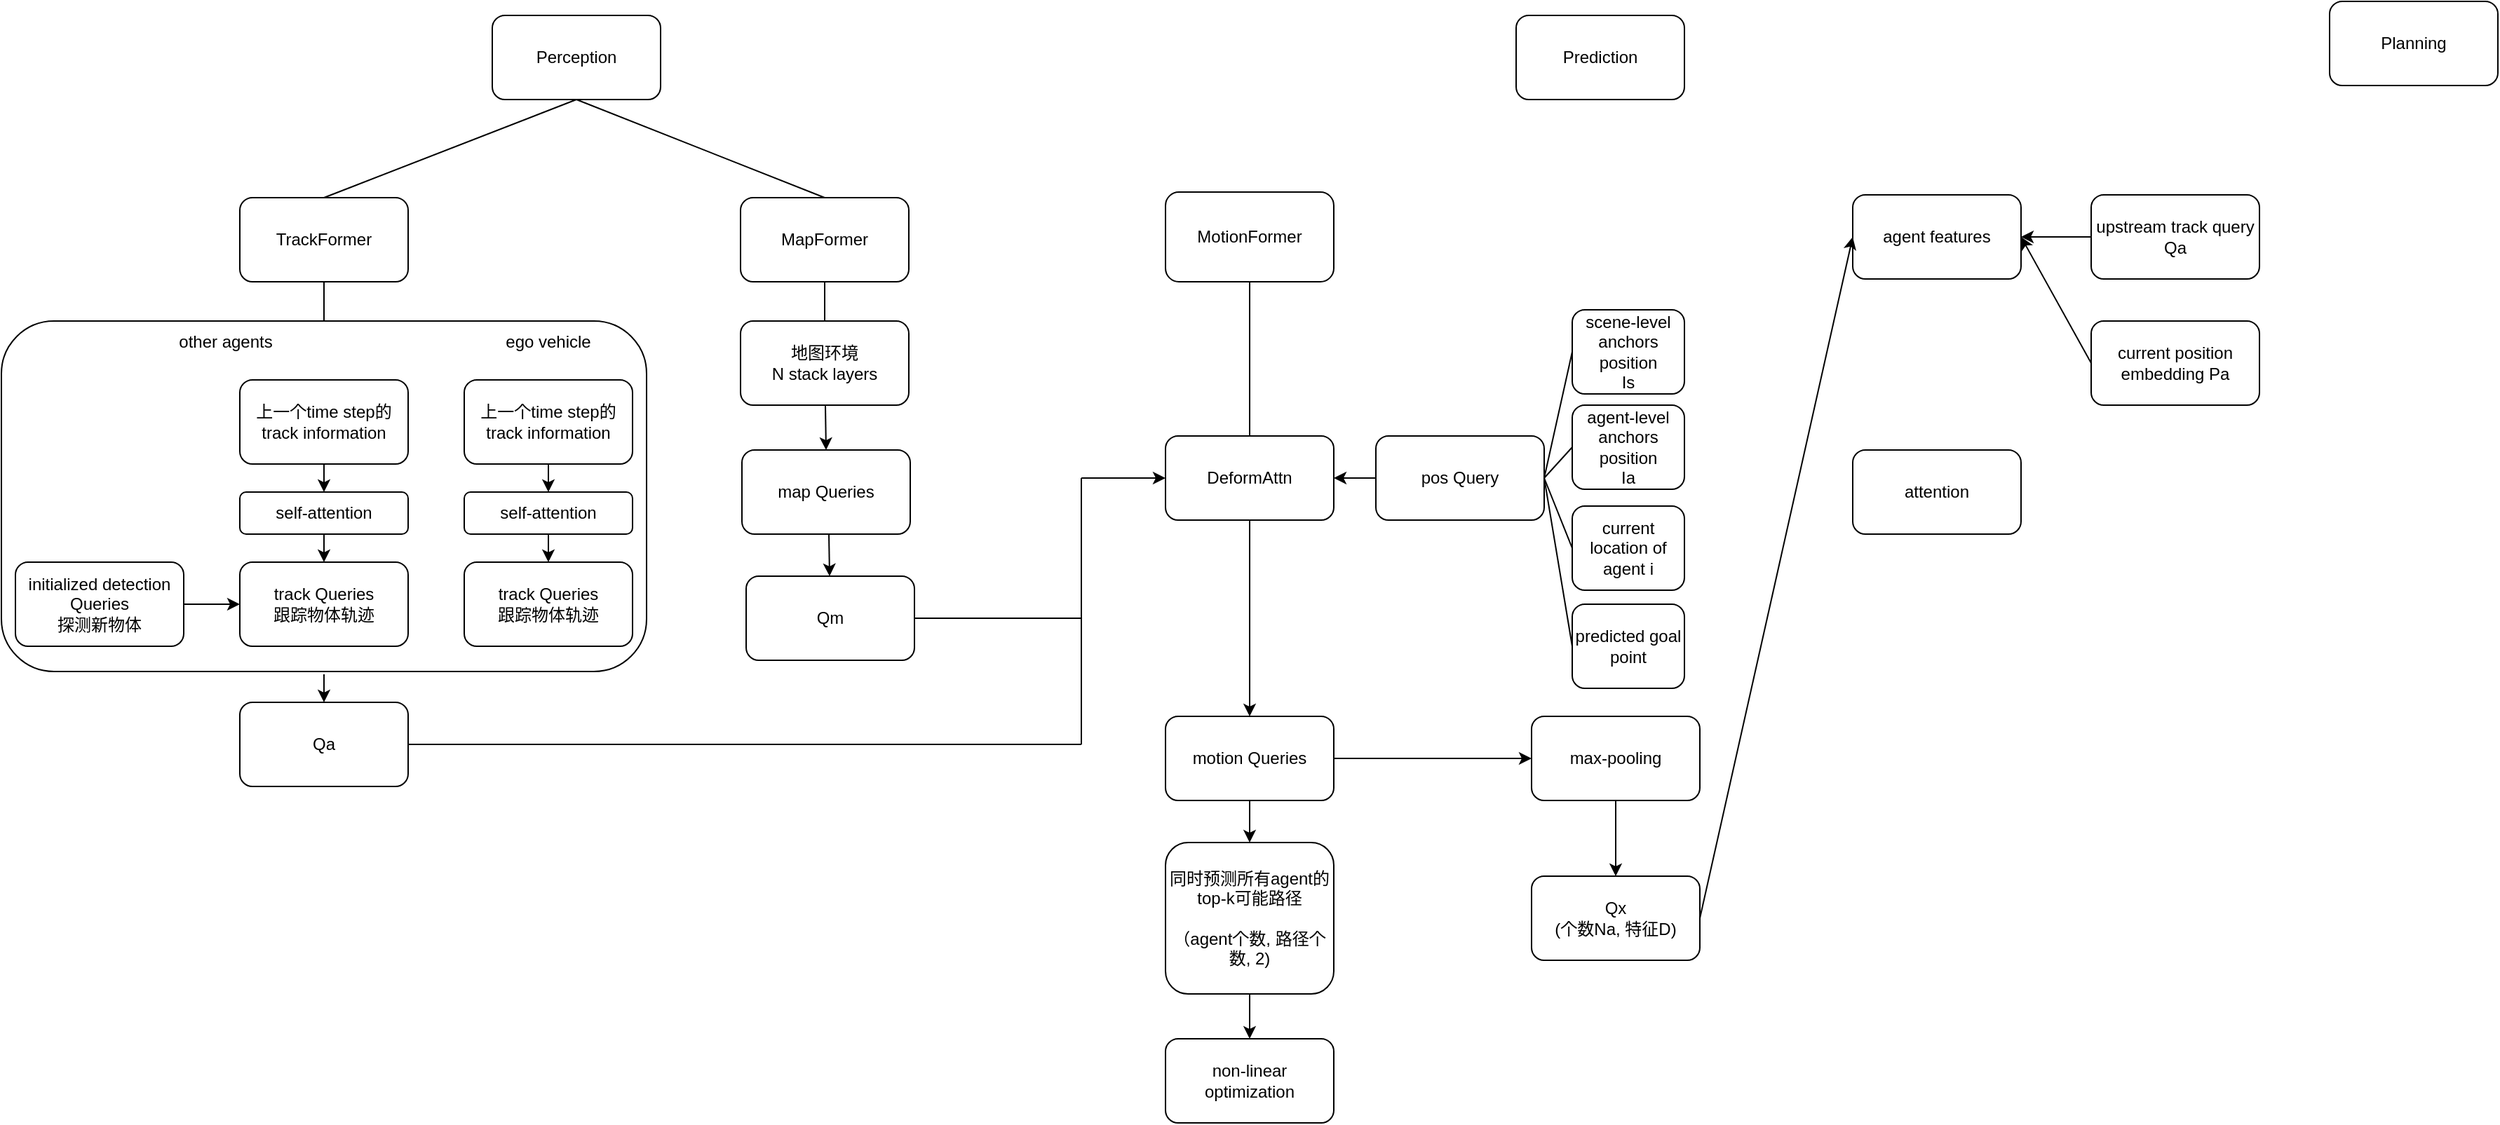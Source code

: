 <mxfile version="24.7.16">
  <diagram name="第 1 页" id="lg_SpBoe9I4gKLeaDJEI">
    <mxGraphModel dx="1118" dy="555" grid="1" gridSize="10" guides="1" tooltips="1" connect="1" arrows="1" fold="1" page="1" pageScale="1" pageWidth="827" pageHeight="1169" math="0" shadow="0">
      <root>
        <mxCell id="0" />
        <mxCell id="1" parent="0" />
        <mxCell id="r6HxHEpXDy4I0rtk-ksx-13" value="" style="rounded=1;whiteSpace=wrap;html=1;" parent="1" vertex="1">
          <mxGeometry x="30" y="268" width="460" height="250" as="geometry" />
        </mxCell>
        <mxCell id="r6HxHEpXDy4I0rtk-ksx-1" value="Perception" style="rounded=1;whiteSpace=wrap;html=1;" parent="1" vertex="1">
          <mxGeometry x="380" y="50" width="120" height="60" as="geometry" />
        </mxCell>
        <mxCell id="r6HxHEpXDy4I0rtk-ksx-2" value="Prediction" style="rounded=1;whiteSpace=wrap;html=1;" parent="1" vertex="1">
          <mxGeometry x="1110" y="50" width="120" height="60" as="geometry" />
        </mxCell>
        <mxCell id="r6HxHEpXDy4I0rtk-ksx-3" value="Planning" style="rounded=1;whiteSpace=wrap;html=1;" parent="1" vertex="1">
          <mxGeometry x="1690" y="40" width="120" height="60" as="geometry" />
        </mxCell>
        <mxCell id="r6HxHEpXDy4I0rtk-ksx-4" value="TrackFormer" style="rounded=1;whiteSpace=wrap;html=1;" parent="1" vertex="1">
          <mxGeometry x="200" y="180" width="120" height="60" as="geometry" />
        </mxCell>
        <mxCell id="r6HxHEpXDy4I0rtk-ksx-5" value="MapFormer" style="rounded=1;whiteSpace=wrap;html=1;" parent="1" vertex="1">
          <mxGeometry x="557" y="180" width="120" height="60" as="geometry" />
        </mxCell>
        <mxCell id="r6HxHEpXDy4I0rtk-ksx-6" value="initialized detection&lt;div&gt;Queries&lt;/div&gt;&lt;div&gt;探测新物体&lt;/div&gt;" style="rounded=1;whiteSpace=wrap;html=1;" parent="1" vertex="1">
          <mxGeometry x="40" y="440" width="120" height="60" as="geometry" />
        </mxCell>
        <mxCell id="r6HxHEpXDy4I0rtk-ksx-7" value="track Queries&lt;div&gt;跟踪物体轨迹&lt;/div&gt;" style="rounded=1;whiteSpace=wrap;html=1;" parent="1" vertex="1">
          <mxGeometry x="200" y="440" width="120" height="60" as="geometry" />
        </mxCell>
        <mxCell id="r6HxHEpXDy4I0rtk-ksx-8" value="self-attention" style="rounded=1;whiteSpace=wrap;html=1;" parent="1" vertex="1">
          <mxGeometry x="200" y="390" width="120" height="30" as="geometry" />
        </mxCell>
        <mxCell id="r6HxHEpXDy4I0rtk-ksx-9" value="上一个time step的track information" style="rounded=1;whiteSpace=wrap;html=1;" parent="1" vertex="1">
          <mxGeometry x="200" y="310" width="120" height="60" as="geometry" />
        </mxCell>
        <mxCell id="r6HxHEpXDy4I0rtk-ksx-10" value="track Queries&lt;div&gt;跟踪物体轨迹&lt;/div&gt;" style="rounded=1;whiteSpace=wrap;html=1;" parent="1" vertex="1">
          <mxGeometry x="360" y="440" width="120" height="60" as="geometry" />
        </mxCell>
        <mxCell id="r6HxHEpXDy4I0rtk-ksx-11" value="self-attention" style="rounded=1;whiteSpace=wrap;html=1;" parent="1" vertex="1">
          <mxGeometry x="360" y="390" width="120" height="30" as="geometry" />
        </mxCell>
        <mxCell id="r6HxHEpXDy4I0rtk-ksx-12" value="上一个time step的track information" style="rounded=1;whiteSpace=wrap;html=1;" parent="1" vertex="1">
          <mxGeometry x="360" y="310" width="120" height="60" as="geometry" />
        </mxCell>
        <mxCell id="r6HxHEpXDy4I0rtk-ksx-14" value="other agents" style="text;html=1;align=center;verticalAlign=middle;whiteSpace=wrap;rounded=0;" parent="1" vertex="1">
          <mxGeometry x="150" y="268" width="80" height="30" as="geometry" />
        </mxCell>
        <mxCell id="r6HxHEpXDy4I0rtk-ksx-15" value="ego vehicle" style="text;html=1;align=center;verticalAlign=middle;whiteSpace=wrap;rounded=0;" parent="1" vertex="1">
          <mxGeometry x="380" y="268" width="80" height="30" as="geometry" />
        </mxCell>
        <mxCell id="r6HxHEpXDy4I0rtk-ksx-16" value="" style="endArrow=classic;html=1;rounded=0;exitX=0.5;exitY=1;exitDx=0;exitDy=0;" parent="1" source="r6HxHEpXDy4I0rtk-ksx-9" target="r6HxHEpXDy4I0rtk-ksx-8" edge="1">
          <mxGeometry width="50" height="50" relative="1" as="geometry">
            <mxPoint x="450" y="340" as="sourcePoint" />
            <mxPoint x="500" y="290" as="targetPoint" />
          </mxGeometry>
        </mxCell>
        <mxCell id="r6HxHEpXDy4I0rtk-ksx-17" value="" style="endArrow=classic;html=1;rounded=0;exitX=0.5;exitY=1;exitDx=0;exitDy=0;" parent="1" source="r6HxHEpXDy4I0rtk-ksx-8" target="r6HxHEpXDy4I0rtk-ksx-7" edge="1">
          <mxGeometry width="50" height="50" relative="1" as="geometry">
            <mxPoint x="600" y="440" as="sourcePoint" />
            <mxPoint x="650" y="390" as="targetPoint" />
          </mxGeometry>
        </mxCell>
        <mxCell id="r6HxHEpXDy4I0rtk-ksx-18" value="" style="endArrow=classic;html=1;rounded=0;exitX=1;exitY=0.5;exitDx=0;exitDy=0;entryX=0;entryY=0.5;entryDx=0;entryDy=0;" parent="1" source="r6HxHEpXDy4I0rtk-ksx-6" target="r6HxHEpXDy4I0rtk-ksx-7" edge="1">
          <mxGeometry width="50" height="50" relative="1" as="geometry">
            <mxPoint x="160" y="480" as="sourcePoint" />
            <mxPoint x="210" y="430" as="targetPoint" />
          </mxGeometry>
        </mxCell>
        <mxCell id="r6HxHEpXDy4I0rtk-ksx-19" value="" style="endArrow=classic;html=1;rounded=0;exitX=0.5;exitY=1;exitDx=0;exitDy=0;entryX=0.5;entryY=0;entryDx=0;entryDy=0;" parent="1" source="r6HxHEpXDy4I0rtk-ksx-12" target="r6HxHEpXDy4I0rtk-ksx-11" edge="1">
          <mxGeometry width="50" height="50" relative="1" as="geometry">
            <mxPoint x="510" y="410" as="sourcePoint" />
            <mxPoint x="560" y="360" as="targetPoint" />
          </mxGeometry>
        </mxCell>
        <mxCell id="r6HxHEpXDy4I0rtk-ksx-20" value="" style="endArrow=classic;html=1;rounded=0;exitX=0.5;exitY=1;exitDx=0;exitDy=0;" parent="1" source="r6HxHEpXDy4I0rtk-ksx-11" target="r6HxHEpXDy4I0rtk-ksx-10" edge="1">
          <mxGeometry width="50" height="50" relative="1" as="geometry">
            <mxPoint x="570" y="490" as="sourcePoint" />
            <mxPoint x="620" y="440" as="targetPoint" />
          </mxGeometry>
        </mxCell>
        <mxCell id="r6HxHEpXDy4I0rtk-ksx-21" value="&lt;div&gt;地图环境&lt;/div&gt;N stack layers" style="rounded=1;whiteSpace=wrap;html=1;" parent="1" vertex="1">
          <mxGeometry x="557" y="268" width="120" height="60" as="geometry" />
        </mxCell>
        <mxCell id="r6HxHEpXDy4I0rtk-ksx-22" value="map Queries" style="rounded=1;whiteSpace=wrap;html=1;" parent="1" vertex="1">
          <mxGeometry x="558" y="360" width="120" height="60" as="geometry" />
        </mxCell>
        <mxCell id="r6HxHEpXDy4I0rtk-ksx-25" value="" style="endArrow=classic;html=1;rounded=0;entryX=0.5;entryY=0;entryDx=0;entryDy=0;" parent="1" source="r6HxHEpXDy4I0rtk-ksx-21" target="r6HxHEpXDy4I0rtk-ksx-22" edge="1">
          <mxGeometry width="50" height="50" relative="1" as="geometry">
            <mxPoint x="617" y="330" as="sourcePoint" />
            <mxPoint x="667" y="280" as="targetPoint" />
          </mxGeometry>
        </mxCell>
        <mxCell id="r6HxHEpXDy4I0rtk-ksx-26" value="MotionFormer" style="rounded=1;whiteSpace=wrap;html=1;" parent="1" vertex="1">
          <mxGeometry x="860" y="176" width="120" height="64" as="geometry" />
        </mxCell>
        <mxCell id="r6HxHEpXDy4I0rtk-ksx-27" value="Qa" style="rounded=1;whiteSpace=wrap;html=1;" parent="1" vertex="1">
          <mxGeometry x="200" y="540" width="120" height="60" as="geometry" />
        </mxCell>
        <mxCell id="r6HxHEpXDy4I0rtk-ksx-28" value="" style="endArrow=classic;html=1;rounded=0;" parent="1" target="r6HxHEpXDy4I0rtk-ksx-27" edge="1">
          <mxGeometry width="50" height="50" relative="1" as="geometry">
            <mxPoint x="260" y="520" as="sourcePoint" />
            <mxPoint x="310" y="470" as="targetPoint" />
          </mxGeometry>
        </mxCell>
        <mxCell id="r6HxHEpXDy4I0rtk-ksx-29" value="Qm" style="rounded=1;whiteSpace=wrap;html=1;" parent="1" vertex="1">
          <mxGeometry x="561" y="450" width="120" height="60" as="geometry" />
        </mxCell>
        <mxCell id="r6HxHEpXDy4I0rtk-ksx-30" value="" style="endArrow=classic;html=1;rounded=0;" parent="1" target="r6HxHEpXDy4I0rtk-ksx-29" edge="1">
          <mxGeometry width="50" height="50" relative="1" as="geometry">
            <mxPoint x="620" y="420" as="sourcePoint" />
            <mxPoint x="670" y="370" as="targetPoint" />
          </mxGeometry>
        </mxCell>
        <mxCell id="r6HxHEpXDy4I0rtk-ksx-31" value="" style="endArrow=none;html=1;rounded=0;exitX=1;exitY=0.5;exitDx=0;exitDy=0;" parent="1" source="r6HxHEpXDy4I0rtk-ksx-27" edge="1">
          <mxGeometry width="50" height="50" relative="1" as="geometry">
            <mxPoint x="590" y="450" as="sourcePoint" />
            <mxPoint x="800" y="570" as="targetPoint" />
          </mxGeometry>
        </mxCell>
        <mxCell id="r6HxHEpXDy4I0rtk-ksx-32" value="" style="endArrow=none;html=1;rounded=0;" parent="1" edge="1">
          <mxGeometry width="50" height="50" relative="1" as="geometry">
            <mxPoint x="800" y="570" as="sourcePoint" />
            <mxPoint x="800" y="380" as="targetPoint" />
          </mxGeometry>
        </mxCell>
        <mxCell id="r6HxHEpXDy4I0rtk-ksx-33" value="" style="endArrow=none;html=1;rounded=0;" parent="1" edge="1">
          <mxGeometry width="50" height="50" relative="1" as="geometry">
            <mxPoint x="681" y="480" as="sourcePoint" />
            <mxPoint x="800" y="480" as="targetPoint" />
          </mxGeometry>
        </mxCell>
        <mxCell id="r6HxHEpXDy4I0rtk-ksx-34" value="" style="endArrow=classic;html=1;rounded=0;entryX=0;entryY=0.5;entryDx=0;entryDy=0;" parent="1" target="XBj1yF4SLaZ5-RoXFRQB-3" edge="1">
          <mxGeometry width="50" height="50" relative="1" as="geometry">
            <mxPoint x="800" y="380" as="sourcePoint" />
            <mxPoint x="850" y="160" as="targetPoint" />
          </mxGeometry>
        </mxCell>
        <mxCell id="XBj1yF4SLaZ5-RoXFRQB-1" value="" style="endArrow=none;html=1;rounded=0;" parent="1" target="r6HxHEpXDy4I0rtk-ksx-13" edge="1">
          <mxGeometry width="50" height="50" relative="1" as="geometry">
            <mxPoint x="260" y="240" as="sourcePoint" />
            <mxPoint x="310" y="190" as="targetPoint" />
          </mxGeometry>
        </mxCell>
        <mxCell id="XBj1yF4SLaZ5-RoXFRQB-2" value="" style="endArrow=none;html=1;rounded=0;exitX=0.5;exitY=1;exitDx=0;exitDy=0;" parent="1" source="r6HxHEpXDy4I0rtk-ksx-5" target="r6HxHEpXDy4I0rtk-ksx-21" edge="1">
          <mxGeometry width="50" height="50" relative="1" as="geometry">
            <mxPoint x="620" y="240" as="sourcePoint" />
            <mxPoint x="670" y="190" as="targetPoint" />
          </mxGeometry>
        </mxCell>
        <mxCell id="XBj1yF4SLaZ5-RoXFRQB-3" value="DeformAttn" style="rounded=1;whiteSpace=wrap;html=1;" parent="1" vertex="1">
          <mxGeometry x="860" y="350" width="120" height="60" as="geometry" />
        </mxCell>
        <mxCell id="XBj1yF4SLaZ5-RoXFRQB-6" value="scene-level anchors position&lt;div&gt;Is&lt;/div&gt;" style="rounded=1;whiteSpace=wrap;html=1;" parent="1" vertex="1">
          <mxGeometry x="1150" y="260" width="80" height="60" as="geometry" />
        </mxCell>
        <mxCell id="XBj1yF4SLaZ5-RoXFRQB-7" value="agent-level anchors position&lt;div&gt;Ia&lt;/div&gt;" style="rounded=1;whiteSpace=wrap;html=1;" parent="1" vertex="1">
          <mxGeometry x="1150" y="328" width="80" height="60" as="geometry" />
        </mxCell>
        <mxCell id="XBj1yF4SLaZ5-RoXFRQB-8" value="current location of agent i" style="rounded=1;whiteSpace=wrap;html=1;" parent="1" vertex="1">
          <mxGeometry x="1150" y="400" width="80" height="60" as="geometry" />
        </mxCell>
        <mxCell id="XBj1yF4SLaZ5-RoXFRQB-9" value="predicted goal point" style="rounded=1;whiteSpace=wrap;html=1;" parent="1" vertex="1">
          <mxGeometry x="1150" y="470" width="80" height="60" as="geometry" />
        </mxCell>
        <mxCell id="XBj1yF4SLaZ5-RoXFRQB-10" value="pos Query" style="rounded=1;whiteSpace=wrap;html=1;" parent="1" vertex="1">
          <mxGeometry x="1010" y="350" width="120" height="60" as="geometry" />
        </mxCell>
        <mxCell id="XBj1yF4SLaZ5-RoXFRQB-12" value="" style="endArrow=none;html=1;rounded=0;exitX=0;exitY=0.5;exitDx=0;exitDy=0;entryX=1;entryY=0.5;entryDx=0;entryDy=0;" parent="1" source="XBj1yF4SLaZ5-RoXFRQB-6" target="XBj1yF4SLaZ5-RoXFRQB-10" edge="1">
          <mxGeometry width="50" height="50" relative="1" as="geometry">
            <mxPoint x="1110" y="360" as="sourcePoint" />
            <mxPoint x="1160" y="310" as="targetPoint" />
          </mxGeometry>
        </mxCell>
        <mxCell id="XBj1yF4SLaZ5-RoXFRQB-13" value="" style="endArrow=none;html=1;rounded=0;exitX=0;exitY=0.5;exitDx=0;exitDy=0;entryX=1;entryY=0.5;entryDx=0;entryDy=0;" parent="1" source="XBj1yF4SLaZ5-RoXFRQB-7" target="XBj1yF4SLaZ5-RoXFRQB-10" edge="1">
          <mxGeometry width="50" height="50" relative="1" as="geometry">
            <mxPoint x="1190" y="530" as="sourcePoint" />
            <mxPoint x="1230" y="350" as="targetPoint" />
          </mxGeometry>
        </mxCell>
        <mxCell id="XBj1yF4SLaZ5-RoXFRQB-14" value="" style="endArrow=none;html=1;rounded=0;exitX=0;exitY=0.5;exitDx=0;exitDy=0;entryX=1;entryY=0.5;entryDx=0;entryDy=0;" parent="1" source="XBj1yF4SLaZ5-RoXFRQB-8" target="XBj1yF4SLaZ5-RoXFRQB-10" edge="1">
          <mxGeometry width="50" height="50" relative="1" as="geometry">
            <mxPoint x="1230" y="510" as="sourcePoint" />
            <mxPoint x="1280" y="460" as="targetPoint" />
          </mxGeometry>
        </mxCell>
        <mxCell id="XBj1yF4SLaZ5-RoXFRQB-15" value="" style="endArrow=none;html=1;rounded=0;entryX=0;entryY=0.5;entryDx=0;entryDy=0;exitX=1;exitY=0.5;exitDx=0;exitDy=0;" parent="1" source="XBj1yF4SLaZ5-RoXFRQB-10" target="XBj1yF4SLaZ5-RoXFRQB-9" edge="1">
          <mxGeometry width="50" height="50" relative="1" as="geometry">
            <mxPoint x="1320" y="380" as="sourcePoint" />
            <mxPoint x="1370" y="330" as="targetPoint" />
          </mxGeometry>
        </mxCell>
        <mxCell id="XBj1yF4SLaZ5-RoXFRQB-16" value="&lt;div&gt;同时预测所有agent的top-k可能路径&lt;/div&gt;&lt;div&gt;&lt;br&gt;&lt;/div&gt;&lt;div&gt;（agent个数, 路径个数, 2)&lt;/div&gt;" style="rounded=1;whiteSpace=wrap;html=1;" parent="1" vertex="1">
          <mxGeometry x="860" y="640" width="120" height="108" as="geometry" />
        </mxCell>
        <mxCell id="XBj1yF4SLaZ5-RoXFRQB-17" value="" style="endArrow=classic;html=1;rounded=0;exitX=0;exitY=0.5;exitDx=0;exitDy=0;entryX=1;entryY=0.5;entryDx=0;entryDy=0;" parent="1" source="XBj1yF4SLaZ5-RoXFRQB-10" target="XBj1yF4SLaZ5-RoXFRQB-3" edge="1">
          <mxGeometry width="50" height="50" relative="1" as="geometry">
            <mxPoint x="1080" y="520" as="sourcePoint" />
            <mxPoint x="1130" y="470" as="targetPoint" />
          </mxGeometry>
        </mxCell>
        <mxCell id="XBj1yF4SLaZ5-RoXFRQB-18" value="" style="endArrow=none;html=1;rounded=0;entryX=0.5;entryY=1;entryDx=0;entryDy=0;exitX=0.5;exitY=0;exitDx=0;exitDy=0;" parent="1" source="XBj1yF4SLaZ5-RoXFRQB-3" target="r6HxHEpXDy4I0rtk-ksx-26" edge="1">
          <mxGeometry width="50" height="50" relative="1" as="geometry">
            <mxPoint x="900" y="320" as="sourcePoint" />
            <mxPoint x="950" y="270" as="targetPoint" />
          </mxGeometry>
        </mxCell>
        <mxCell id="XBj1yF4SLaZ5-RoXFRQB-19" value="non-linear optimization" style="rounded=1;whiteSpace=wrap;html=1;" parent="1" vertex="1">
          <mxGeometry x="860" y="780" width="120" height="60" as="geometry" />
        </mxCell>
        <mxCell id="XBj1yF4SLaZ5-RoXFRQB-21" value="" style="endArrow=classic;html=1;rounded=0;exitX=0.5;exitY=1;exitDx=0;exitDy=0;" parent="1" source="XBj1yF4SLaZ5-RoXFRQB-16" target="XBj1yF4SLaZ5-RoXFRQB-19" edge="1">
          <mxGeometry width="50" height="50" relative="1" as="geometry">
            <mxPoint x="1090" y="730" as="sourcePoint" />
            <mxPoint x="1140" y="680" as="targetPoint" />
          </mxGeometry>
        </mxCell>
        <mxCell id="XBj1yF4SLaZ5-RoXFRQB-22" value="" style="endArrow=none;html=1;rounded=0;entryX=0.5;entryY=1;entryDx=0;entryDy=0;exitX=0.5;exitY=0;exitDx=0;exitDy=0;" parent="1" source="r6HxHEpXDy4I0rtk-ksx-4" target="r6HxHEpXDy4I0rtk-ksx-1" edge="1">
          <mxGeometry width="50" height="50" relative="1" as="geometry">
            <mxPoint x="320" y="240" as="sourcePoint" />
            <mxPoint x="370" y="190" as="targetPoint" />
          </mxGeometry>
        </mxCell>
        <mxCell id="XBj1yF4SLaZ5-RoXFRQB-23" value="" style="endArrow=none;html=1;rounded=0;exitX=0.5;exitY=0;exitDx=0;exitDy=0;" parent="1" source="r6HxHEpXDy4I0rtk-ksx-5" edge="1">
          <mxGeometry width="50" height="50" relative="1" as="geometry">
            <mxPoint x="440" y="220" as="sourcePoint" />
            <mxPoint x="440" y="110" as="targetPoint" />
          </mxGeometry>
        </mxCell>
        <mxCell id="gVVT2Fr3jdANTdwnyOP--1" value="agent features" style="rounded=1;whiteSpace=wrap;html=1;" vertex="1" parent="1">
          <mxGeometry x="1350" y="178" width="120" height="60" as="geometry" />
        </mxCell>
        <mxCell id="gVVT2Fr3jdANTdwnyOP--2" value="Qx&lt;div&gt;(个数Na, 特征D)&lt;/div&gt;" style="rounded=1;whiteSpace=wrap;html=1;" vertex="1" parent="1">
          <mxGeometry x="1121" y="664" width="120" height="60" as="geometry" />
        </mxCell>
        <mxCell id="gVVT2Fr3jdANTdwnyOP--3" value="motion Queries" style="rounded=1;whiteSpace=wrap;html=1;" vertex="1" parent="1">
          <mxGeometry x="860" y="550" width="120" height="60" as="geometry" />
        </mxCell>
        <mxCell id="gVVT2Fr3jdANTdwnyOP--4" value="" style="endArrow=classic;html=1;rounded=0;exitX=0.5;exitY=1;exitDx=0;exitDy=0;" edge="1" parent="1" source="XBj1yF4SLaZ5-RoXFRQB-3" target="gVVT2Fr3jdANTdwnyOP--3">
          <mxGeometry width="50" height="50" relative="1" as="geometry">
            <mxPoint x="1100" y="730" as="sourcePoint" />
            <mxPoint x="1150" y="680" as="targetPoint" />
          </mxGeometry>
        </mxCell>
        <mxCell id="gVVT2Fr3jdANTdwnyOP--5" value="" style="endArrow=classic;html=1;rounded=0;exitX=0.5;exitY=1;exitDx=0;exitDy=0;entryX=0.5;entryY=0;entryDx=0;entryDy=0;" edge="1" parent="1" source="gVVT2Fr3jdANTdwnyOP--3" target="XBj1yF4SLaZ5-RoXFRQB-16">
          <mxGeometry width="50" height="50" relative="1" as="geometry">
            <mxPoint x="1040" y="790" as="sourcePoint" />
            <mxPoint x="1090" y="740" as="targetPoint" />
          </mxGeometry>
        </mxCell>
        <mxCell id="gVVT2Fr3jdANTdwnyOP--6" value="max-pooling" style="rounded=1;whiteSpace=wrap;html=1;" vertex="1" parent="1">
          <mxGeometry x="1121" y="550" width="120" height="60" as="geometry" />
        </mxCell>
        <mxCell id="gVVT2Fr3jdANTdwnyOP--7" value="" style="endArrow=classic;html=1;rounded=0;exitX=1;exitY=0.5;exitDx=0;exitDy=0;entryX=0;entryY=0.5;entryDx=0;entryDy=0;" edge="1" parent="1" source="gVVT2Fr3jdANTdwnyOP--3" target="gVVT2Fr3jdANTdwnyOP--6">
          <mxGeometry width="50" height="50" relative="1" as="geometry">
            <mxPoint x="1000" y="680" as="sourcePoint" />
            <mxPoint x="1050" y="630" as="targetPoint" />
          </mxGeometry>
        </mxCell>
        <mxCell id="gVVT2Fr3jdANTdwnyOP--8" value="" style="endArrow=classic;html=1;rounded=0;exitX=0.5;exitY=1;exitDx=0;exitDy=0;" edge="1" parent="1" source="gVVT2Fr3jdANTdwnyOP--6" target="gVVT2Fr3jdANTdwnyOP--2">
          <mxGeometry width="50" height="50" relative="1" as="geometry">
            <mxPoint x="1200" y="820" as="sourcePoint" />
            <mxPoint x="1250" y="770" as="targetPoint" />
          </mxGeometry>
        </mxCell>
        <mxCell id="gVVT2Fr3jdANTdwnyOP--9" value="upstream track query&lt;div&gt;Qa&lt;/div&gt;" style="rounded=1;whiteSpace=wrap;html=1;" vertex="1" parent="1">
          <mxGeometry x="1520" y="178" width="120" height="60" as="geometry" />
        </mxCell>
        <mxCell id="gVVT2Fr3jdANTdwnyOP--10" value="current position embedding Pa" style="rounded=1;whiteSpace=wrap;html=1;" vertex="1" parent="1">
          <mxGeometry x="1520" y="268" width="120" height="60" as="geometry" />
        </mxCell>
        <mxCell id="gVVT2Fr3jdANTdwnyOP--11" value="" style="endArrow=classic;html=1;rounded=0;exitX=1;exitY=0.5;exitDx=0;exitDy=0;entryX=0;entryY=0.5;entryDx=0;entryDy=0;" edge="1" parent="1" source="gVVT2Fr3jdANTdwnyOP--2" target="gVVT2Fr3jdANTdwnyOP--1">
          <mxGeometry width="50" height="50" relative="1" as="geometry">
            <mxPoint x="1260" y="680" as="sourcePoint" />
            <mxPoint x="1310" y="630" as="targetPoint" />
          </mxGeometry>
        </mxCell>
        <mxCell id="gVVT2Fr3jdANTdwnyOP--12" value="" style="endArrow=classic;html=1;rounded=0;exitX=0;exitY=0.5;exitDx=0;exitDy=0;entryX=1;entryY=0.5;entryDx=0;entryDy=0;" edge="1" parent="1" source="gVVT2Fr3jdANTdwnyOP--9" target="gVVT2Fr3jdANTdwnyOP--1">
          <mxGeometry width="50" height="50" relative="1" as="geometry">
            <mxPoint x="1430" y="380" as="sourcePoint" />
            <mxPoint x="1480" y="330" as="targetPoint" />
          </mxGeometry>
        </mxCell>
        <mxCell id="gVVT2Fr3jdANTdwnyOP--13" value="" style="endArrow=classic;html=1;rounded=0;exitX=0;exitY=0.5;exitDx=0;exitDy=0;entryX=1;entryY=0.5;entryDx=0;entryDy=0;" edge="1" parent="1" source="gVVT2Fr3jdANTdwnyOP--10" target="gVVT2Fr3jdANTdwnyOP--1">
          <mxGeometry width="50" height="50" relative="1" as="geometry">
            <mxPoint x="1400" y="430" as="sourcePoint" />
            <mxPoint x="1450" y="380" as="targetPoint" />
          </mxGeometry>
        </mxCell>
        <mxCell id="gVVT2Fr3jdANTdwnyOP--14" value="attention" style="rounded=1;whiteSpace=wrap;html=1;" vertex="1" parent="1">
          <mxGeometry x="1350" y="360" width="120" height="60" as="geometry" />
        </mxCell>
      </root>
    </mxGraphModel>
  </diagram>
</mxfile>
